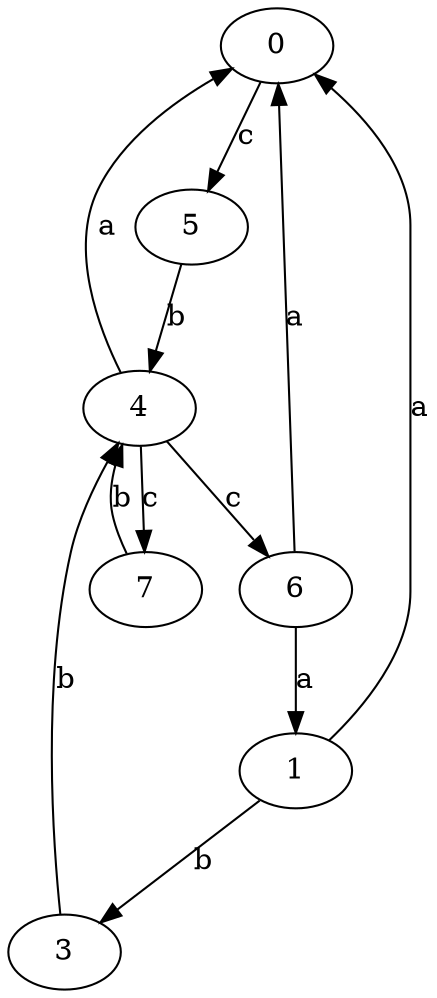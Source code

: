 strict digraph  {
0;
1;
3;
4;
5;
6;
7;
0 -> 5  [label=c];
1 -> 0  [label=a];
1 -> 3  [label=b];
3 -> 4  [label=b];
4 -> 0  [label=a];
4 -> 6  [label=c];
4 -> 7  [label=c];
5 -> 4  [label=b];
6 -> 0  [label=a];
6 -> 1  [label=a];
7 -> 4  [label=b];
}
